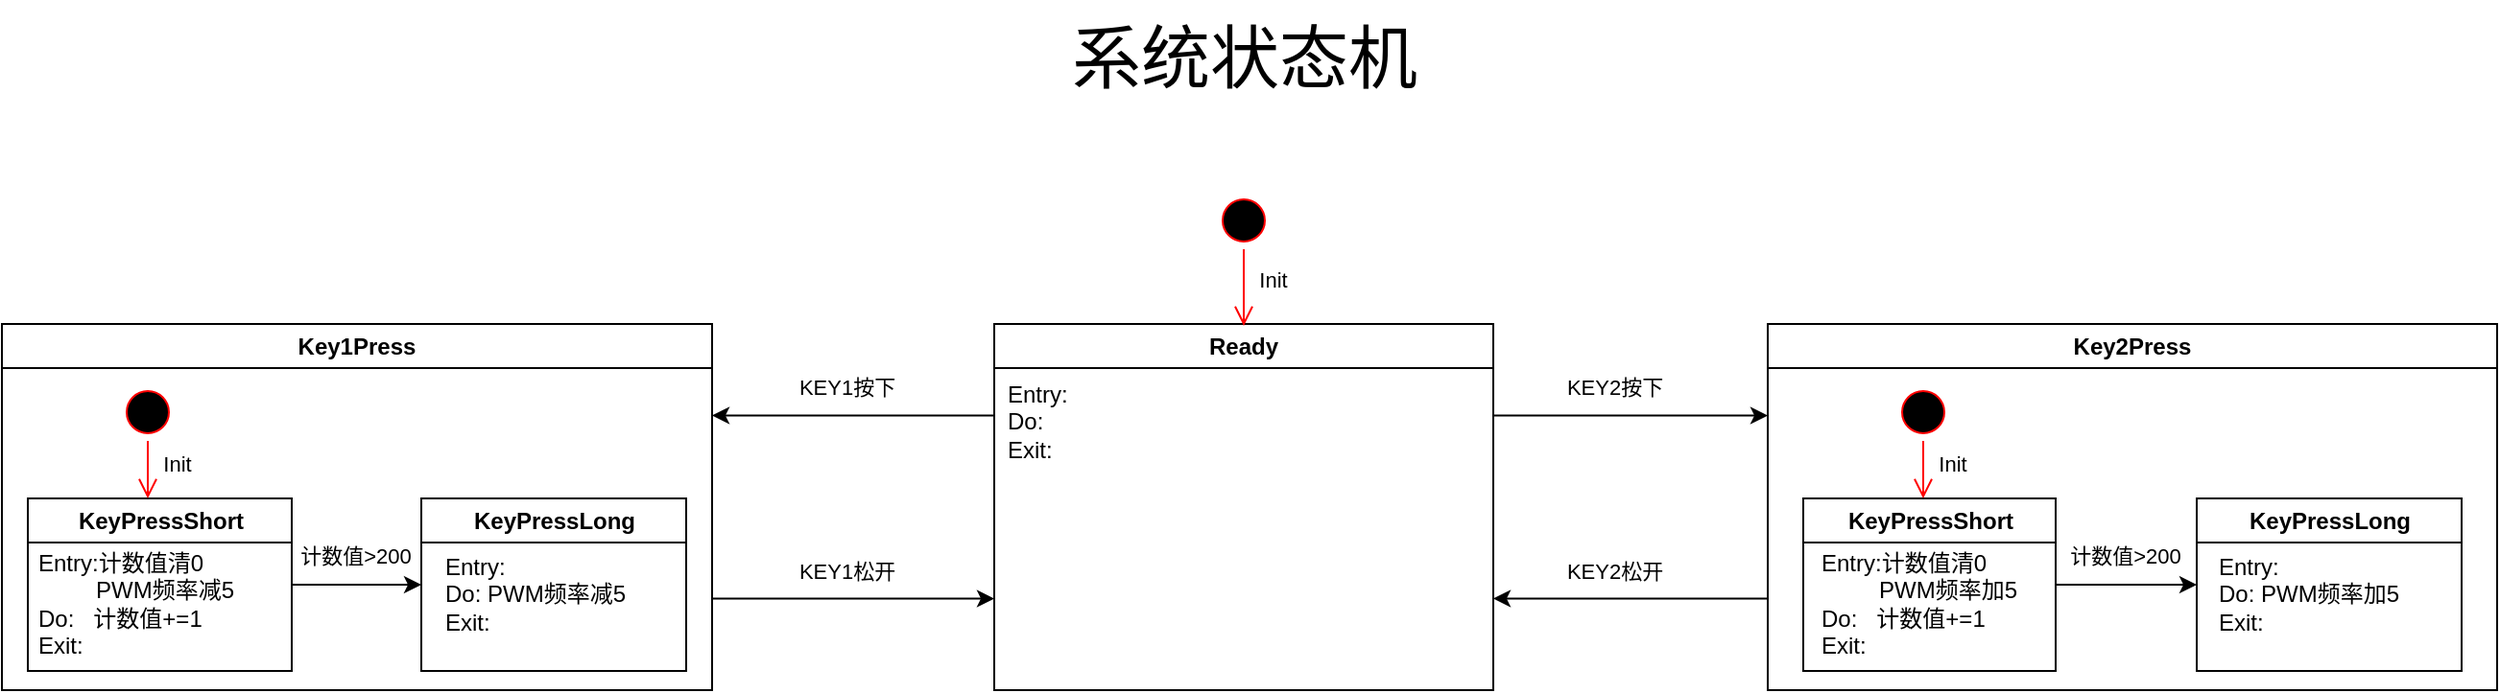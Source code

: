 <mxfile version="21.0.4" type="device"><diagram id="uqyEUaN1UwktV-UgQykV" name="第 1 页"><mxGraphModel dx="1518" dy="666" grid="1" gridSize="10" guides="1" tooltips="1" connect="1" arrows="1" fold="1" page="1" pageScale="1" pageWidth="1654" pageHeight="2336" math="0" shadow="0"><root><mxCell id="0"/><mxCell id="1" parent="0"/><mxCell id="NPhV1PlJXVwct-vP7ybK-5" style="edgeStyle=orthogonalEdgeStyle;rounded=0;orthogonalLoop=1;jettySize=auto;html=1;exitX=1;exitY=0.25;exitDx=0;exitDy=0;entryX=0;entryY=0.25;entryDx=0;entryDy=0;" edge="1" parent="1" source="oczSYnOLC6UGGof3XWRm-1" target="NPhV1PlJXVwct-vP7ybK-3"><mxGeometry relative="1" as="geometry"/></mxCell><mxCell id="NPhV1PlJXVwct-vP7ybK-14" value="KEY2按下" style="edgeLabel;html=1;align=center;verticalAlign=middle;resizable=0;points=[];" vertex="1" connectable="0" parent="NPhV1PlJXVwct-vP7ybK-5"><mxGeometry x="-0.203" y="1" relative="1" as="geometry"><mxPoint x="6" y="-14" as="offset"/></mxGeometry></mxCell><mxCell id="NPhV1PlJXVwct-vP7ybK-7" style="edgeStyle=orthogonalEdgeStyle;rounded=0;orthogonalLoop=1;jettySize=auto;html=1;exitX=0;exitY=0.25;exitDx=0;exitDy=0;entryX=1;entryY=0.25;entryDx=0;entryDy=0;" edge="1" parent="1" source="oczSYnOLC6UGGof3XWRm-1" target="NPhV1PlJXVwct-vP7ybK-4"><mxGeometry relative="1" as="geometry"/></mxCell><mxCell id="NPhV1PlJXVwct-vP7ybK-12" value="KEY1按下" style="edgeLabel;html=1;align=center;verticalAlign=middle;resizable=0;points=[];" vertex="1" connectable="0" parent="NPhV1PlJXVwct-vP7ybK-7"><mxGeometry x="0.211" relative="1" as="geometry"><mxPoint x="12" y="-15" as="offset"/></mxGeometry></mxCell><mxCell id="oczSYnOLC6UGGof3XWRm-1" value="Ready" style="swimlane;whiteSpace=wrap;html=1;" parent="1" vertex="1"><mxGeometry x="627" y="249" width="260" height="191" as="geometry"/></mxCell><mxCell id="NPhV1PlJXVwct-vP7ybK-26" value="&lt;div align=&quot;left&quot;&gt;Entry:&lt;/div&gt;&lt;div align=&quot;left&quot;&gt;Do:&lt;/div&gt;&lt;div align=&quot;left&quot;&gt;Exit:&lt;br&gt;&lt;/div&gt;" style="text;html=1;align=left;verticalAlign=middle;resizable=0;points=[];autosize=1;strokeColor=none;fillColor=none;" vertex="1" parent="oczSYnOLC6UGGof3XWRm-1"><mxGeometry x="5" y="21" width="50" height="60" as="geometry"/></mxCell><mxCell id="NPhV1PlJXVwct-vP7ybK-6" style="edgeStyle=orthogonalEdgeStyle;rounded=0;orthogonalLoop=1;jettySize=auto;html=1;exitX=0;exitY=0.75;exitDx=0;exitDy=0;entryX=1;entryY=0.75;entryDx=0;entryDy=0;" edge="1" parent="1" source="NPhV1PlJXVwct-vP7ybK-3" target="oczSYnOLC6UGGof3XWRm-1"><mxGeometry relative="1" as="geometry"/></mxCell><mxCell id="NPhV1PlJXVwct-vP7ybK-15" value="KEY2松开" style="edgeLabel;html=1;align=center;verticalAlign=middle;resizable=0;points=[];" vertex="1" connectable="0" parent="NPhV1PlJXVwct-vP7ybK-6"><mxGeometry x="0.161" y="1" relative="1" as="geometry"><mxPoint x="3" y="-16" as="offset"/></mxGeometry></mxCell><mxCell id="NPhV1PlJXVwct-vP7ybK-3" value="Key2Press" style="swimlane;whiteSpace=wrap;html=1;startSize=23;" vertex="1" parent="1"><mxGeometry x="1030" y="249" width="380" height="191" as="geometry"/></mxCell><mxCell id="NPhV1PlJXVwct-vP7ybK-29" value="KeyPressShort" style="swimlane;whiteSpace=wrap;html=1;" vertex="1" parent="NPhV1PlJXVwct-vP7ybK-3"><mxGeometry x="18.5" y="91" width="131.5" height="90" as="geometry"/></mxCell><mxCell id="NPhV1PlJXVwct-vP7ybK-30" value="&lt;div align=&quot;left&quot;&gt;Entry:计数值清0&lt;/div&gt;&lt;div align=&quot;left&quot;&gt;&amp;nbsp;&amp;nbsp;&amp;nbsp;&amp;nbsp;&amp;nbsp;&amp;nbsp;&amp;nbsp;&amp;nbsp; PWM频率加5&lt;/div&gt;&lt;div align=&quot;left&quot;&gt;Do:&amp;nbsp;&amp;nbsp; 计数值+=1&lt;/div&gt;&lt;div align=&quot;left&quot;&gt;Exit:&lt;br&gt;&lt;/div&gt;" style="text;html=1;align=left;verticalAlign=middle;resizable=0;points=[];autosize=1;strokeColor=none;fillColor=none;" vertex="1" parent="NPhV1PlJXVwct-vP7ybK-29"><mxGeometry x="7.5" y="20" width="120" height="70" as="geometry"/></mxCell><mxCell id="NPhV1PlJXVwct-vP7ybK-31" value="KeyPressLong" style="swimlane;whiteSpace=wrap;html=1;" vertex="1" parent="NPhV1PlJXVwct-vP7ybK-3"><mxGeometry x="223.5" y="91" width="138" height="90" as="geometry"/></mxCell><mxCell id="NPhV1PlJXVwct-vP7ybK-32" value="&lt;div align=&quot;left&quot;&gt;Entry:&lt;/div&gt;&lt;div align=&quot;left&quot;&gt;Do: PWM频率加5&lt;/div&gt;&lt;div align=&quot;left&quot;&gt;Exit:&lt;br&gt;&lt;/div&gt;" style="text;html=1;align=left;verticalAlign=middle;resizable=0;points=[];autosize=1;strokeColor=none;fillColor=none;" vertex="1" parent="NPhV1PlJXVwct-vP7ybK-31"><mxGeometry x="9" y="20" width="120" height="60" as="geometry"/></mxCell><mxCell id="NPhV1PlJXVwct-vP7ybK-33" style="edgeStyle=orthogonalEdgeStyle;rounded=0;orthogonalLoop=1;jettySize=auto;html=1;exitX=1;exitY=0.5;exitDx=0;exitDy=0;entryX=0;entryY=0.5;entryDx=0;entryDy=0;" edge="1" parent="NPhV1PlJXVwct-vP7ybK-3" source="NPhV1PlJXVwct-vP7ybK-29" target="NPhV1PlJXVwct-vP7ybK-31"><mxGeometry relative="1" as="geometry"/></mxCell><mxCell id="NPhV1PlJXVwct-vP7ybK-34" value="计数值&amp;gt;200" style="edgeLabel;html=1;align=center;verticalAlign=middle;resizable=0;points=[];" vertex="1" connectable="0" parent="NPhV1PlJXVwct-vP7ybK-33"><mxGeometry x="0.171" y="1" relative="1" as="geometry"><mxPoint x="-7" y="-14" as="offset"/></mxGeometry></mxCell><mxCell id="NPhV1PlJXVwct-vP7ybK-35" value="" style="ellipse;html=1;shape=startState;fillColor=#000000;strokeColor=#ff0000;" vertex="1" parent="NPhV1PlJXVwct-vP7ybK-3"><mxGeometry x="66" y="31" width="30" height="30" as="geometry"/></mxCell><mxCell id="NPhV1PlJXVwct-vP7ybK-36" value="" style="edgeStyle=orthogonalEdgeStyle;html=1;verticalAlign=bottom;endArrow=open;endSize=8;strokeColor=#ff0000;rounded=0;" edge="1" parent="NPhV1PlJXVwct-vP7ybK-3" source="NPhV1PlJXVwct-vP7ybK-35"><mxGeometry relative="1" as="geometry"><mxPoint x="81" y="91" as="targetPoint"/></mxGeometry></mxCell><mxCell id="NPhV1PlJXVwct-vP7ybK-37" value="Init" style="edgeLabel;html=1;align=center;verticalAlign=middle;resizable=0;points=[];" vertex="1" connectable="0" parent="NPhV1PlJXVwct-vP7ybK-36"><mxGeometry x="-0.228" y="-1" relative="1" as="geometry"><mxPoint x="16" as="offset"/></mxGeometry></mxCell><mxCell id="NPhV1PlJXVwct-vP7ybK-8" style="edgeStyle=orthogonalEdgeStyle;rounded=0;orthogonalLoop=1;jettySize=auto;html=1;exitX=1;exitY=0.75;exitDx=0;exitDy=0;entryX=0;entryY=0.75;entryDx=0;entryDy=0;" edge="1" parent="1" source="NPhV1PlJXVwct-vP7ybK-4" target="oczSYnOLC6UGGof3XWRm-1"><mxGeometry relative="1" as="geometry"/></mxCell><mxCell id="NPhV1PlJXVwct-vP7ybK-13" value="KEY1松开" style="edgeLabel;html=1;align=center;verticalAlign=middle;resizable=0;points=[];" vertex="1" connectable="0" parent="NPhV1PlJXVwct-vP7ybK-8"><mxGeometry x="-0.252" y="-1" relative="1" as="geometry"><mxPoint x="15" y="-16" as="offset"/></mxGeometry></mxCell><mxCell id="NPhV1PlJXVwct-vP7ybK-4" value="Key1Press" style="swimlane;whiteSpace=wrap;html=1;" vertex="1" parent="1"><mxGeometry x="110" y="249" width="370" height="191" as="geometry"/></mxCell><mxCell id="oczSYnOLC6UGGof3XWRm-3" value="KeyPressShort" style="swimlane;whiteSpace=wrap;html=1;" parent="NPhV1PlJXVwct-vP7ybK-4" vertex="1"><mxGeometry x="13.5" y="91" width="137.5" height="90" as="geometry"/></mxCell><mxCell id="NPhV1PlJXVwct-vP7ybK-19" value="&lt;div align=&quot;left&quot;&gt;Entry:计数值清0&lt;/div&gt;&lt;div align=&quot;left&quot;&gt;&lt;span style=&quot;white-space: pre;&quot;&gt;&#9;&lt;/span&gt; PWM频率减5&lt;/div&gt;&lt;div align=&quot;left&quot;&gt;Do:&amp;nbsp;&amp;nbsp; 计数值+=1&lt;/div&gt;&lt;div align=&quot;left&quot;&gt;Exit:&lt;br&gt;&lt;/div&gt;" style="text;html=1;align=left;verticalAlign=middle;resizable=0;points=[];autosize=1;strokeColor=none;fillColor=none;" vertex="1" parent="oczSYnOLC6UGGof3XWRm-3"><mxGeometry x="3.75" y="20" width="120" height="70" as="geometry"/></mxCell><mxCell id="oczSYnOLC6UGGof3XWRm-4" value="KeyPressLong" style="swimlane;whiteSpace=wrap;html=1;" parent="NPhV1PlJXVwct-vP7ybK-4" vertex="1"><mxGeometry x="218.5" y="91" width="138" height="90" as="geometry"/></mxCell><mxCell id="NPhV1PlJXVwct-vP7ybK-20" value="&lt;div align=&quot;left&quot;&gt;Entry:&lt;/div&gt;&lt;div align=&quot;left&quot;&gt;Do: PWM频率减5&lt;/div&gt;&lt;div align=&quot;left&quot;&gt;Exit:&lt;br&gt;&lt;/div&gt;" style="text;html=1;align=left;verticalAlign=middle;resizable=0;points=[];autosize=1;strokeColor=none;fillColor=none;" vertex="1" parent="oczSYnOLC6UGGof3XWRm-4"><mxGeometry x="10" y="20" width="120" height="60" as="geometry"/></mxCell><mxCell id="NPhV1PlJXVwct-vP7ybK-23" style="edgeStyle=orthogonalEdgeStyle;rounded=0;orthogonalLoop=1;jettySize=auto;html=1;exitX=1;exitY=0.5;exitDx=0;exitDy=0;entryX=0;entryY=0.5;entryDx=0;entryDy=0;" edge="1" parent="NPhV1PlJXVwct-vP7ybK-4" source="oczSYnOLC6UGGof3XWRm-3" target="oczSYnOLC6UGGof3XWRm-4"><mxGeometry relative="1" as="geometry"/></mxCell><mxCell id="NPhV1PlJXVwct-vP7ybK-24" value="计数值&amp;gt;200" style="edgeLabel;html=1;align=center;verticalAlign=middle;resizable=0;points=[];" vertex="1" connectable="0" parent="NPhV1PlJXVwct-vP7ybK-23"><mxGeometry x="0.171" y="1" relative="1" as="geometry"><mxPoint x="-7" y="-14" as="offset"/></mxGeometry></mxCell><mxCell id="NPhV1PlJXVwct-vP7ybK-16" value="" style="ellipse;html=1;shape=startState;fillColor=#000000;strokeColor=#ff0000;" vertex="1" parent="NPhV1PlJXVwct-vP7ybK-4"><mxGeometry x="61" y="31" width="30" height="30" as="geometry"/></mxCell><mxCell id="NPhV1PlJXVwct-vP7ybK-17" value="" style="edgeStyle=orthogonalEdgeStyle;html=1;verticalAlign=bottom;endArrow=open;endSize=8;strokeColor=#ff0000;rounded=0;" edge="1" source="NPhV1PlJXVwct-vP7ybK-16" parent="NPhV1PlJXVwct-vP7ybK-4"><mxGeometry relative="1" as="geometry"><mxPoint x="76" y="91" as="targetPoint"/></mxGeometry></mxCell><mxCell id="NPhV1PlJXVwct-vP7ybK-18" value="Init" style="edgeLabel;html=1;align=center;verticalAlign=middle;resizable=0;points=[];" vertex="1" connectable="0" parent="NPhV1PlJXVwct-vP7ybK-17"><mxGeometry x="-0.228" y="-1" relative="1" as="geometry"><mxPoint x="16" as="offset"/></mxGeometry></mxCell><mxCell id="NPhV1PlJXVwct-vP7ybK-9" value="" style="ellipse;html=1;shape=startState;fillColor=#000000;strokeColor=#ff0000;" vertex="1" parent="1"><mxGeometry x="742" y="180" width="30" height="30" as="geometry"/></mxCell><mxCell id="NPhV1PlJXVwct-vP7ybK-10" value="" style="edgeStyle=orthogonalEdgeStyle;html=1;verticalAlign=bottom;endArrow=open;endSize=8;strokeColor=#ff0000;rounded=0;" edge="1" source="NPhV1PlJXVwct-vP7ybK-9" parent="1"><mxGeometry relative="1" as="geometry"><mxPoint x="757" y="250" as="targetPoint"/></mxGeometry></mxCell><mxCell id="NPhV1PlJXVwct-vP7ybK-11" value="Init" style="edgeLabel;html=1;align=center;verticalAlign=middle;resizable=0;points=[];" vertex="1" connectable="0" parent="NPhV1PlJXVwct-vP7ybK-10"><mxGeometry x="-0.208" y="-1" relative="1" as="geometry"><mxPoint x="16" as="offset"/></mxGeometry></mxCell><mxCell id="NPhV1PlJXVwct-vP7ybK-40" value="&lt;font style=&quot;font-size: 36px;&quot;&gt;系统状态机&lt;font&gt;&lt;br&gt;&lt;/font&gt;&lt;/font&gt;" style="text;html=1;align=center;verticalAlign=middle;resizable=0;points=[];autosize=1;strokeColor=none;fillColor=none;" vertex="1" parent="1"><mxGeometry x="657" y="80" width="200" height="60" as="geometry"/></mxCell></root></mxGraphModel></diagram></mxfile>